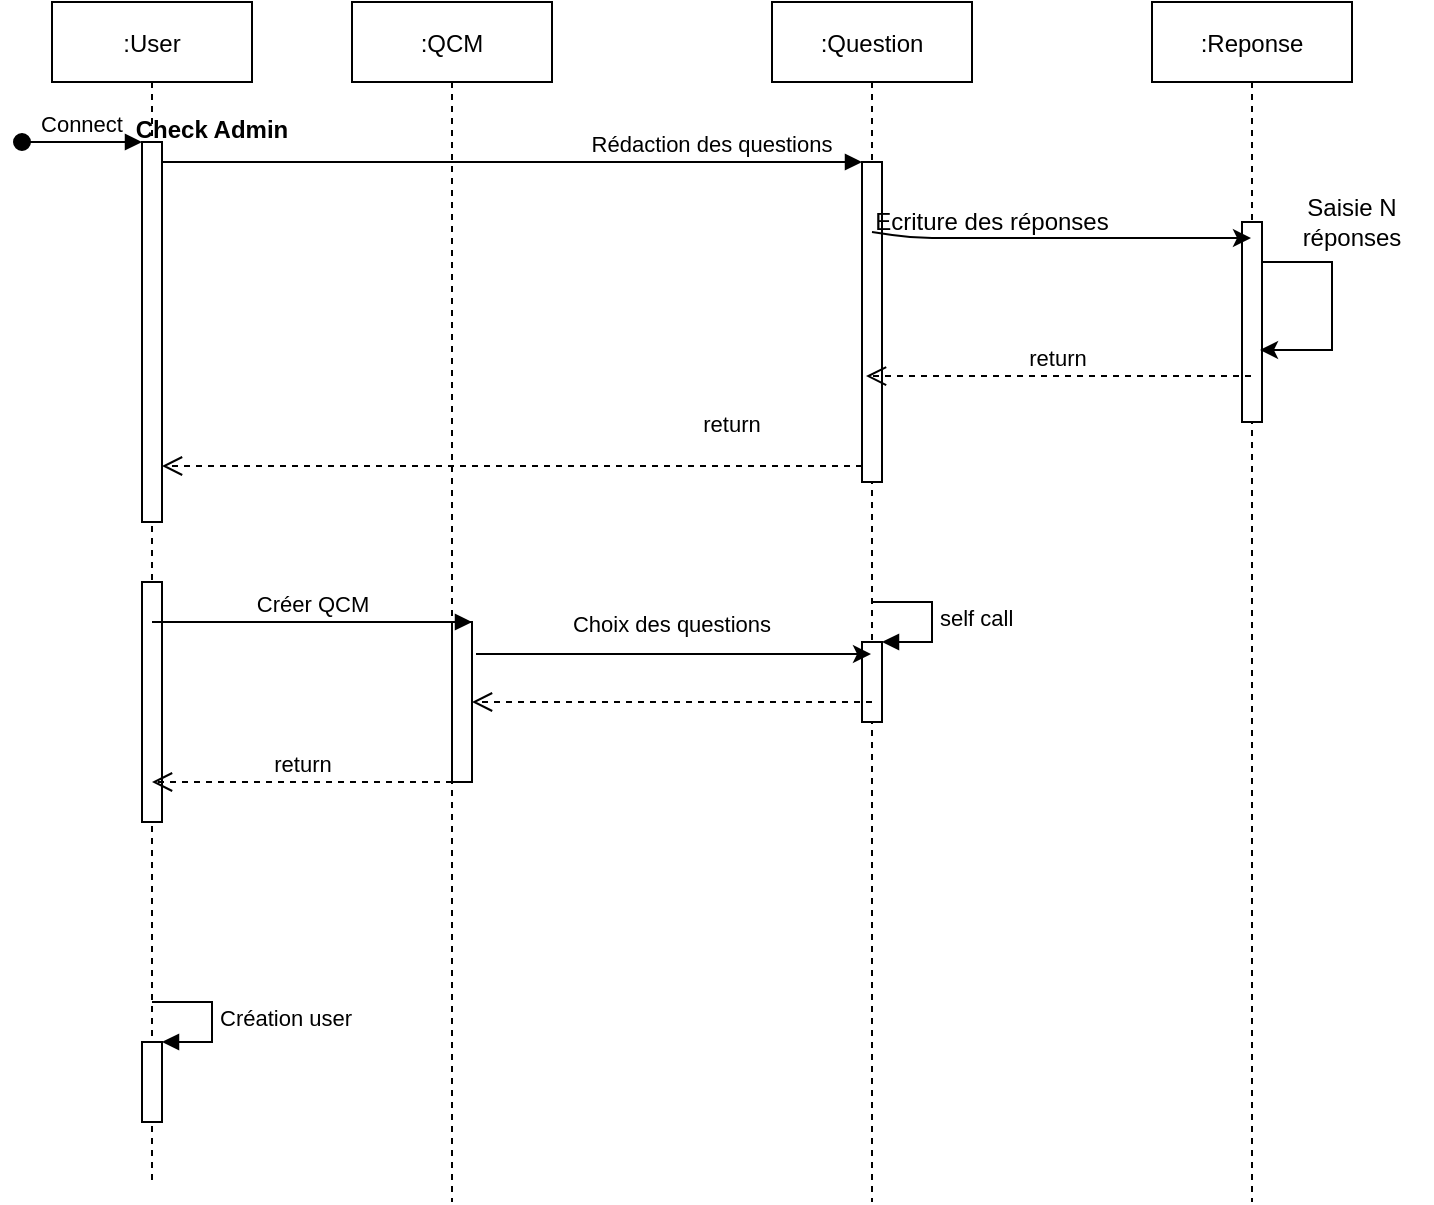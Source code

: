 <mxfile version="14.6.11" type="device"><diagram id="kgpKYQtTHZ0yAKxKKP6v" name="Page-1"><mxGraphModel dx="1662" dy="737" grid="1" gridSize="10" guides="1" tooltips="1" connect="1" arrows="1" fold="1" page="1" pageScale="1" pageWidth="850" pageHeight="1100" math="0" shadow="0"><root><mxCell id="0"/><mxCell id="1" parent="0"/><mxCell id="3nuBFxr9cyL0pnOWT2aG-1" value=":User" style="shape=umlLifeline;perimeter=lifelinePerimeter;container=1;collapsible=0;recursiveResize=0;rounded=0;shadow=0;strokeWidth=1;" parent="1" vertex="1"><mxGeometry x="30" y="80" width="100" height="590" as="geometry"/></mxCell><mxCell id="3nuBFxr9cyL0pnOWT2aG-2" value="" style="points=[];perimeter=orthogonalPerimeter;rounded=0;shadow=0;strokeWidth=1;" parent="3nuBFxr9cyL0pnOWT2aG-1" vertex="1"><mxGeometry x="45" y="70" width="10" height="190" as="geometry"/></mxCell><mxCell id="3nuBFxr9cyL0pnOWT2aG-3" value="Connect" style="verticalAlign=bottom;startArrow=oval;endArrow=block;startSize=8;shadow=0;strokeWidth=1;" parent="3nuBFxr9cyL0pnOWT2aG-1" target="3nuBFxr9cyL0pnOWT2aG-2" edge="1"><mxGeometry relative="1" as="geometry"><mxPoint x="-15" y="70" as="sourcePoint"/></mxGeometry></mxCell><mxCell id="8SE19xWVuApYL1zes5YO-12" value="" style="html=1;points=[];perimeter=orthogonalPerimeter;" vertex="1" parent="3nuBFxr9cyL0pnOWT2aG-1"><mxGeometry x="45" y="290" width="10" height="120" as="geometry"/></mxCell><mxCell id="8SE19xWVuApYL1zes5YO-24" value="" style="html=1;points=[];perimeter=orthogonalPerimeter;" vertex="1" parent="3nuBFxr9cyL0pnOWT2aG-1"><mxGeometry x="45" y="520" width="10" height="40" as="geometry"/></mxCell><mxCell id="8SE19xWVuApYL1zes5YO-25" value="Création user" style="edgeStyle=orthogonalEdgeStyle;html=1;align=left;spacingLeft=2;endArrow=block;rounded=0;entryX=1;entryY=0;" edge="1" target="8SE19xWVuApYL1zes5YO-24" parent="3nuBFxr9cyL0pnOWT2aG-1"><mxGeometry relative="1" as="geometry"><mxPoint x="50" y="500" as="sourcePoint"/><Array as="points"><mxPoint x="80" y="500"/></Array></mxGeometry></mxCell><mxCell id="3nuBFxr9cyL0pnOWT2aG-5" value=":Question" style="shape=umlLifeline;perimeter=lifelinePerimeter;container=1;collapsible=0;recursiveResize=0;rounded=0;shadow=0;strokeWidth=1;" parent="1" vertex="1"><mxGeometry x="390" y="80" width="100" height="600" as="geometry"/></mxCell><mxCell id="3nuBFxr9cyL0pnOWT2aG-6" value="" style="points=[];perimeter=orthogonalPerimeter;rounded=0;shadow=0;strokeWidth=1;" parent="3nuBFxr9cyL0pnOWT2aG-5" vertex="1"><mxGeometry x="45" y="80" width="10" height="160" as="geometry"/></mxCell><mxCell id="8SE19xWVuApYL1zes5YO-20" value="" style="html=1;points=[];perimeter=orthogonalPerimeter;" vertex="1" parent="3nuBFxr9cyL0pnOWT2aG-5"><mxGeometry x="45" y="320" width="10" height="40" as="geometry"/></mxCell><mxCell id="8SE19xWVuApYL1zes5YO-21" value="self call" style="edgeStyle=orthogonalEdgeStyle;html=1;align=left;spacingLeft=2;endArrow=block;rounded=0;entryX=1;entryY=0;" edge="1" target="8SE19xWVuApYL1zes5YO-20" parent="3nuBFxr9cyL0pnOWT2aG-5"><mxGeometry relative="1" as="geometry"><mxPoint x="50" y="300" as="sourcePoint"/><Array as="points"><mxPoint x="80" y="300"/></Array></mxGeometry></mxCell><mxCell id="3nuBFxr9cyL0pnOWT2aG-7" value="return" style="verticalAlign=bottom;endArrow=open;dashed=1;endSize=8;exitX=0;exitY=0.95;shadow=0;strokeWidth=1;" parent="1" source="3nuBFxr9cyL0pnOWT2aG-6" target="3nuBFxr9cyL0pnOWT2aG-2" edge="1"><mxGeometry x="-0.629" y="-12" relative="1" as="geometry"><mxPoint x="275" y="236" as="targetPoint"/><mxPoint as="offset"/></mxGeometry></mxCell><mxCell id="3nuBFxr9cyL0pnOWT2aG-8" value="Rédaction des questions" style="verticalAlign=bottom;endArrow=block;entryX=0;entryY=0;shadow=0;strokeWidth=1;" parent="1" source="3nuBFxr9cyL0pnOWT2aG-2" target="3nuBFxr9cyL0pnOWT2aG-6" edge="1"><mxGeometry x="0.571" relative="1" as="geometry"><mxPoint x="275" y="160" as="sourcePoint"/><mxPoint as="offset"/></mxGeometry></mxCell><mxCell id="8SE19xWVuApYL1zes5YO-1" value=":Reponse" style="shape=umlLifeline;perimeter=lifelinePerimeter;container=1;collapsible=0;recursiveResize=0;rounded=0;shadow=0;strokeWidth=1;" vertex="1" parent="1"><mxGeometry x="580" y="80" width="100" height="600" as="geometry"/></mxCell><mxCell id="8SE19xWVuApYL1zes5YO-2" value="" style="points=[];perimeter=orthogonalPerimeter;rounded=0;shadow=0;strokeWidth=1;" vertex="1" parent="8SE19xWVuApYL1zes5YO-1"><mxGeometry x="45" y="110" width="10" height="100" as="geometry"/></mxCell><mxCell id="8SE19xWVuApYL1zes5YO-6" style="edgeStyle=orthogonalEdgeStyle;rounded=0;orthogonalLoop=1;jettySize=auto;html=1;entryX=0.9;entryY=0.64;entryDx=0;entryDy=0;entryPerimeter=0;" edge="1" parent="8SE19xWVuApYL1zes5YO-1" source="8SE19xWVuApYL1zes5YO-2" target="8SE19xWVuApYL1zes5YO-2"><mxGeometry relative="1" as="geometry"><Array as="points"><mxPoint x="90" y="130"/><mxPoint x="90" y="174"/></Array></mxGeometry></mxCell><mxCell id="8SE19xWVuApYL1zes5YO-3" value="" style="endArrow=classic;html=1;exitX=0;exitY=0.75;exitDx=0;exitDy=0;" edge="1" parent="1" source="8SE19xWVuApYL1zes5YO-4" target="8SE19xWVuApYL1zes5YO-1"><mxGeometry width="50" height="50" relative="1" as="geometry"><mxPoint x="356" y="198" as="sourcePoint"/><mxPoint x="517" y="242" as="targetPoint"/><Array as="points"><mxPoint x="460" y="198"/></Array></mxGeometry></mxCell><mxCell id="8SE19xWVuApYL1zes5YO-4" value="Ecriture des réponses" style="text;html=1;strokeColor=none;fillColor=none;align=center;verticalAlign=middle;whiteSpace=wrap;rounded=0;" vertex="1" parent="1"><mxGeometry x="440" y="180" width="120" height="20" as="geometry"/></mxCell><mxCell id="8SE19xWVuApYL1zes5YO-7" value="Saisie N réponses" style="text;html=1;strokeColor=none;fillColor=none;align=center;verticalAlign=middle;whiteSpace=wrap;rounded=0;" vertex="1" parent="1"><mxGeometry x="640" y="180" width="80" height="20" as="geometry"/></mxCell><mxCell id="8SE19xWVuApYL1zes5YO-8" value="return" style="verticalAlign=bottom;endArrow=open;dashed=1;endSize=8;shadow=0;strokeWidth=1;entryX=0.2;entryY=0.669;entryDx=0;entryDy=0;entryPerimeter=0;" edge="1" parent="1" source="8SE19xWVuApYL1zes5YO-1" target="3nuBFxr9cyL0pnOWT2aG-6"><mxGeometry relative="1" as="geometry"><mxPoint x="355" y="270.0" as="targetPoint"/><mxPoint x="510" y="270" as="sourcePoint"/></mxGeometry></mxCell><mxCell id="8SE19xWVuApYL1zes5YO-10" value=":QCM" style="shape=umlLifeline;perimeter=lifelinePerimeter;container=1;collapsible=0;recursiveResize=0;rounded=0;shadow=0;strokeWidth=1;" vertex="1" parent="1"><mxGeometry x="180" y="80" width="100" height="600" as="geometry"/></mxCell><mxCell id="8SE19xWVuApYL1zes5YO-15" value="" style="html=1;points=[];perimeter=orthogonalPerimeter;" vertex="1" parent="8SE19xWVuApYL1zes5YO-10"><mxGeometry x="50" y="310" width="10" height="80" as="geometry"/></mxCell><mxCell id="8SE19xWVuApYL1zes5YO-16" value="Créer QCM" style="html=1;verticalAlign=bottom;endArrow=block;entryX=1;entryY=0;" edge="1" target="8SE19xWVuApYL1zes5YO-15" parent="1" source="3nuBFxr9cyL0pnOWT2aG-1"><mxGeometry relative="1" as="geometry"><mxPoint x="300" y="390" as="sourcePoint"/></mxGeometry></mxCell><mxCell id="8SE19xWVuApYL1zes5YO-17" value="return" style="html=1;verticalAlign=bottom;endArrow=open;dashed=1;endSize=8;" edge="1" source="8SE19xWVuApYL1zes5YO-15" parent="1" target="3nuBFxr9cyL0pnOWT2aG-1"><mxGeometry relative="1" as="geometry"><mxPoint x="300" y="447" as="targetPoint"/><Array as="points"><mxPoint x="160" y="470"/></Array></mxGeometry></mxCell><mxCell id="8SE19xWVuApYL1zes5YO-22" value="" style="endArrow=classic;html=1;exitX=1.2;exitY=0.2;exitDx=0;exitDy=0;exitPerimeter=0;" edge="1" parent="1" source="8SE19xWVuApYL1zes5YO-15" target="3nuBFxr9cyL0pnOWT2aG-5"><mxGeometry width="50" height="50" relative="1" as="geometry"><mxPoint x="270" y="420" as="sourcePoint"/><mxPoint x="320" y="370" as="targetPoint"/></mxGeometry></mxCell><mxCell id="8SE19xWVuApYL1zes5YO-23" value="Choix des questions" style="verticalAlign=bottom;endArrow=open;dashed=1;endSize=8;exitX=0;exitY=0.95;shadow=0;strokeWidth=1;" edge="1" parent="1"><mxGeometry y="-30" relative="1" as="geometry"><mxPoint x="240" y="430" as="targetPoint"/><mxPoint x="440" y="430.0" as="sourcePoint"/><mxPoint as="offset"/></mxGeometry></mxCell><mxCell id="8SE19xWVuApYL1zes5YO-26" value="Check Admin" style="text;align=center;fontStyle=1;verticalAlign=middle;spacingLeft=3;spacingRight=3;strokeColor=none;rotatable=0;points=[[0,0.5],[1,0.5]];portConstraint=eastwest;" vertex="1" parent="1"><mxGeometry x="70" y="130" width="80" height="26" as="geometry"/></mxCell></root></mxGraphModel></diagram></mxfile>